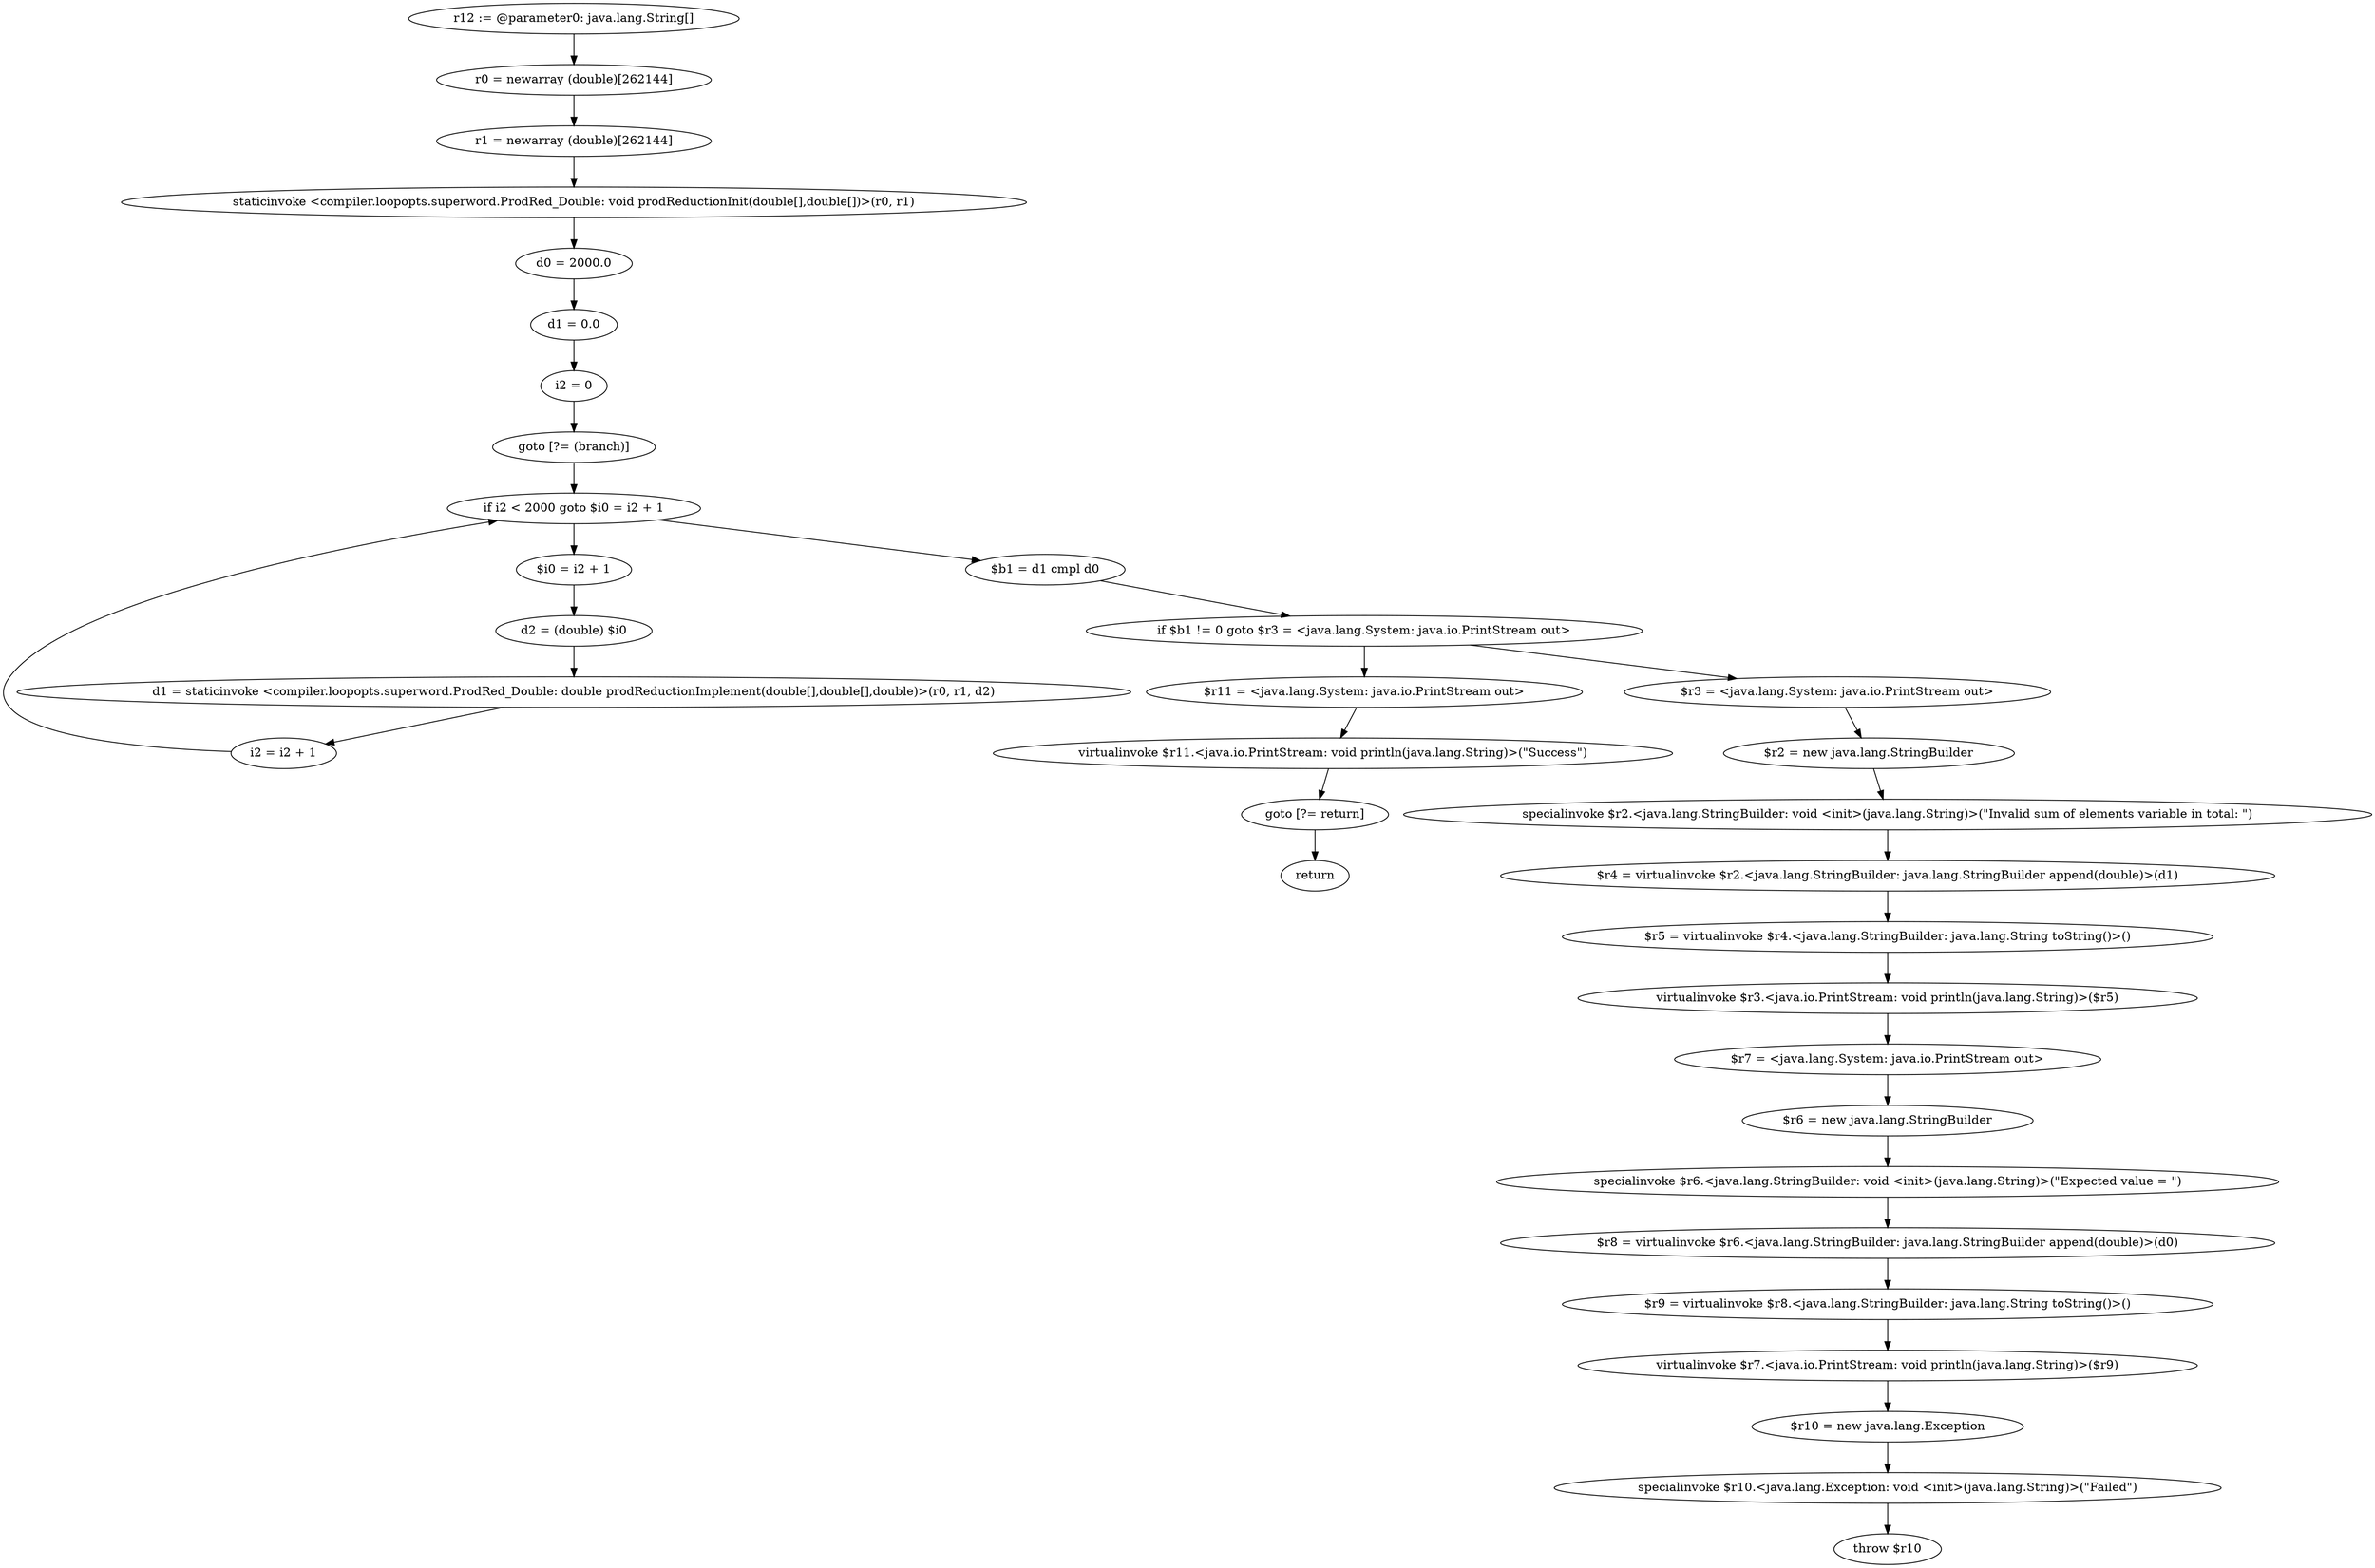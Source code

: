 digraph "unitGraph" {
    "r12 := @parameter0: java.lang.String[]"
    "r0 = newarray (double)[262144]"
    "r1 = newarray (double)[262144]"
    "staticinvoke <compiler.loopopts.superword.ProdRed_Double: void prodReductionInit(double[],double[])>(r0, r1)"
    "d0 = 2000.0"
    "d1 = 0.0"
    "i2 = 0"
    "goto [?= (branch)]"
    "$i0 = i2 + 1"
    "d2 = (double) $i0"
    "d1 = staticinvoke <compiler.loopopts.superword.ProdRed_Double: double prodReductionImplement(double[],double[],double)>(r0, r1, d2)"
    "i2 = i2 + 1"
    "if i2 < 2000 goto $i0 = i2 + 1"
    "$b1 = d1 cmpl d0"
    "if $b1 != 0 goto $r3 = <java.lang.System: java.io.PrintStream out>"
    "$r11 = <java.lang.System: java.io.PrintStream out>"
    "virtualinvoke $r11.<java.io.PrintStream: void println(java.lang.String)>(\"Success\")"
    "goto [?= return]"
    "$r3 = <java.lang.System: java.io.PrintStream out>"
    "$r2 = new java.lang.StringBuilder"
    "specialinvoke $r2.<java.lang.StringBuilder: void <init>(java.lang.String)>(\"Invalid sum of elements variable in total: \")"
    "$r4 = virtualinvoke $r2.<java.lang.StringBuilder: java.lang.StringBuilder append(double)>(d1)"
    "$r5 = virtualinvoke $r4.<java.lang.StringBuilder: java.lang.String toString()>()"
    "virtualinvoke $r3.<java.io.PrintStream: void println(java.lang.String)>($r5)"
    "$r7 = <java.lang.System: java.io.PrintStream out>"
    "$r6 = new java.lang.StringBuilder"
    "specialinvoke $r6.<java.lang.StringBuilder: void <init>(java.lang.String)>(\"Expected value = \")"
    "$r8 = virtualinvoke $r6.<java.lang.StringBuilder: java.lang.StringBuilder append(double)>(d0)"
    "$r9 = virtualinvoke $r8.<java.lang.StringBuilder: java.lang.String toString()>()"
    "virtualinvoke $r7.<java.io.PrintStream: void println(java.lang.String)>($r9)"
    "$r10 = new java.lang.Exception"
    "specialinvoke $r10.<java.lang.Exception: void <init>(java.lang.String)>(\"Failed\")"
    "throw $r10"
    "return"
    "r12 := @parameter0: java.lang.String[]"->"r0 = newarray (double)[262144]";
    "r0 = newarray (double)[262144]"->"r1 = newarray (double)[262144]";
    "r1 = newarray (double)[262144]"->"staticinvoke <compiler.loopopts.superword.ProdRed_Double: void prodReductionInit(double[],double[])>(r0, r1)";
    "staticinvoke <compiler.loopopts.superword.ProdRed_Double: void prodReductionInit(double[],double[])>(r0, r1)"->"d0 = 2000.0";
    "d0 = 2000.0"->"d1 = 0.0";
    "d1 = 0.0"->"i2 = 0";
    "i2 = 0"->"goto [?= (branch)]";
    "goto [?= (branch)]"->"if i2 < 2000 goto $i0 = i2 + 1";
    "$i0 = i2 + 1"->"d2 = (double) $i0";
    "d2 = (double) $i0"->"d1 = staticinvoke <compiler.loopopts.superword.ProdRed_Double: double prodReductionImplement(double[],double[],double)>(r0, r1, d2)";
    "d1 = staticinvoke <compiler.loopopts.superword.ProdRed_Double: double prodReductionImplement(double[],double[],double)>(r0, r1, d2)"->"i2 = i2 + 1";
    "i2 = i2 + 1"->"if i2 < 2000 goto $i0 = i2 + 1";
    "if i2 < 2000 goto $i0 = i2 + 1"->"$b1 = d1 cmpl d0";
    "if i2 < 2000 goto $i0 = i2 + 1"->"$i0 = i2 + 1";
    "$b1 = d1 cmpl d0"->"if $b1 != 0 goto $r3 = <java.lang.System: java.io.PrintStream out>";
    "if $b1 != 0 goto $r3 = <java.lang.System: java.io.PrintStream out>"->"$r11 = <java.lang.System: java.io.PrintStream out>";
    "if $b1 != 0 goto $r3 = <java.lang.System: java.io.PrintStream out>"->"$r3 = <java.lang.System: java.io.PrintStream out>";
    "$r11 = <java.lang.System: java.io.PrintStream out>"->"virtualinvoke $r11.<java.io.PrintStream: void println(java.lang.String)>(\"Success\")";
    "virtualinvoke $r11.<java.io.PrintStream: void println(java.lang.String)>(\"Success\")"->"goto [?= return]";
    "goto [?= return]"->"return";
    "$r3 = <java.lang.System: java.io.PrintStream out>"->"$r2 = new java.lang.StringBuilder";
    "$r2 = new java.lang.StringBuilder"->"specialinvoke $r2.<java.lang.StringBuilder: void <init>(java.lang.String)>(\"Invalid sum of elements variable in total: \")";
    "specialinvoke $r2.<java.lang.StringBuilder: void <init>(java.lang.String)>(\"Invalid sum of elements variable in total: \")"->"$r4 = virtualinvoke $r2.<java.lang.StringBuilder: java.lang.StringBuilder append(double)>(d1)";
    "$r4 = virtualinvoke $r2.<java.lang.StringBuilder: java.lang.StringBuilder append(double)>(d1)"->"$r5 = virtualinvoke $r4.<java.lang.StringBuilder: java.lang.String toString()>()";
    "$r5 = virtualinvoke $r4.<java.lang.StringBuilder: java.lang.String toString()>()"->"virtualinvoke $r3.<java.io.PrintStream: void println(java.lang.String)>($r5)";
    "virtualinvoke $r3.<java.io.PrintStream: void println(java.lang.String)>($r5)"->"$r7 = <java.lang.System: java.io.PrintStream out>";
    "$r7 = <java.lang.System: java.io.PrintStream out>"->"$r6 = new java.lang.StringBuilder";
    "$r6 = new java.lang.StringBuilder"->"specialinvoke $r6.<java.lang.StringBuilder: void <init>(java.lang.String)>(\"Expected value = \")";
    "specialinvoke $r6.<java.lang.StringBuilder: void <init>(java.lang.String)>(\"Expected value = \")"->"$r8 = virtualinvoke $r6.<java.lang.StringBuilder: java.lang.StringBuilder append(double)>(d0)";
    "$r8 = virtualinvoke $r6.<java.lang.StringBuilder: java.lang.StringBuilder append(double)>(d0)"->"$r9 = virtualinvoke $r8.<java.lang.StringBuilder: java.lang.String toString()>()";
    "$r9 = virtualinvoke $r8.<java.lang.StringBuilder: java.lang.String toString()>()"->"virtualinvoke $r7.<java.io.PrintStream: void println(java.lang.String)>($r9)";
    "virtualinvoke $r7.<java.io.PrintStream: void println(java.lang.String)>($r9)"->"$r10 = new java.lang.Exception";
    "$r10 = new java.lang.Exception"->"specialinvoke $r10.<java.lang.Exception: void <init>(java.lang.String)>(\"Failed\")";
    "specialinvoke $r10.<java.lang.Exception: void <init>(java.lang.String)>(\"Failed\")"->"throw $r10";
}
